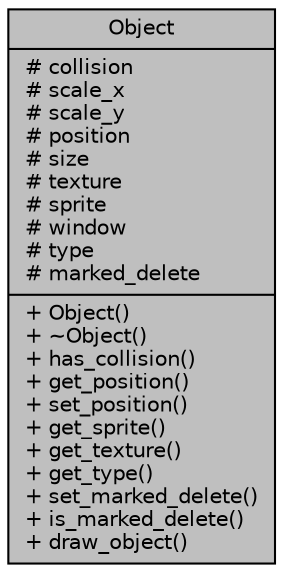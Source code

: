 digraph "Object"
{
  edge [fontname="Helvetica",fontsize="10",labelfontname="Helvetica",labelfontsize="10"];
  node [fontname="Helvetica",fontsize="10",shape=record];
  Node9 [label="{Object\n|# collision\l# scale_x\l# scale_y\l# position\l# size\l# texture\l# sprite\l# window\l# type\l# marked_delete\l|+ Object()\l+ ~Object()\l+ has_collision()\l+ get_position()\l+ set_position()\l+ get_sprite()\l+ get_texture()\l+ get_type()\l+ set_marked_delete()\l+ is_marked_delete()\l+ draw_object()\l}",height=0.2,width=0.4,color="black", fillcolor="grey75", style="filled", fontcolor="black"];
}
